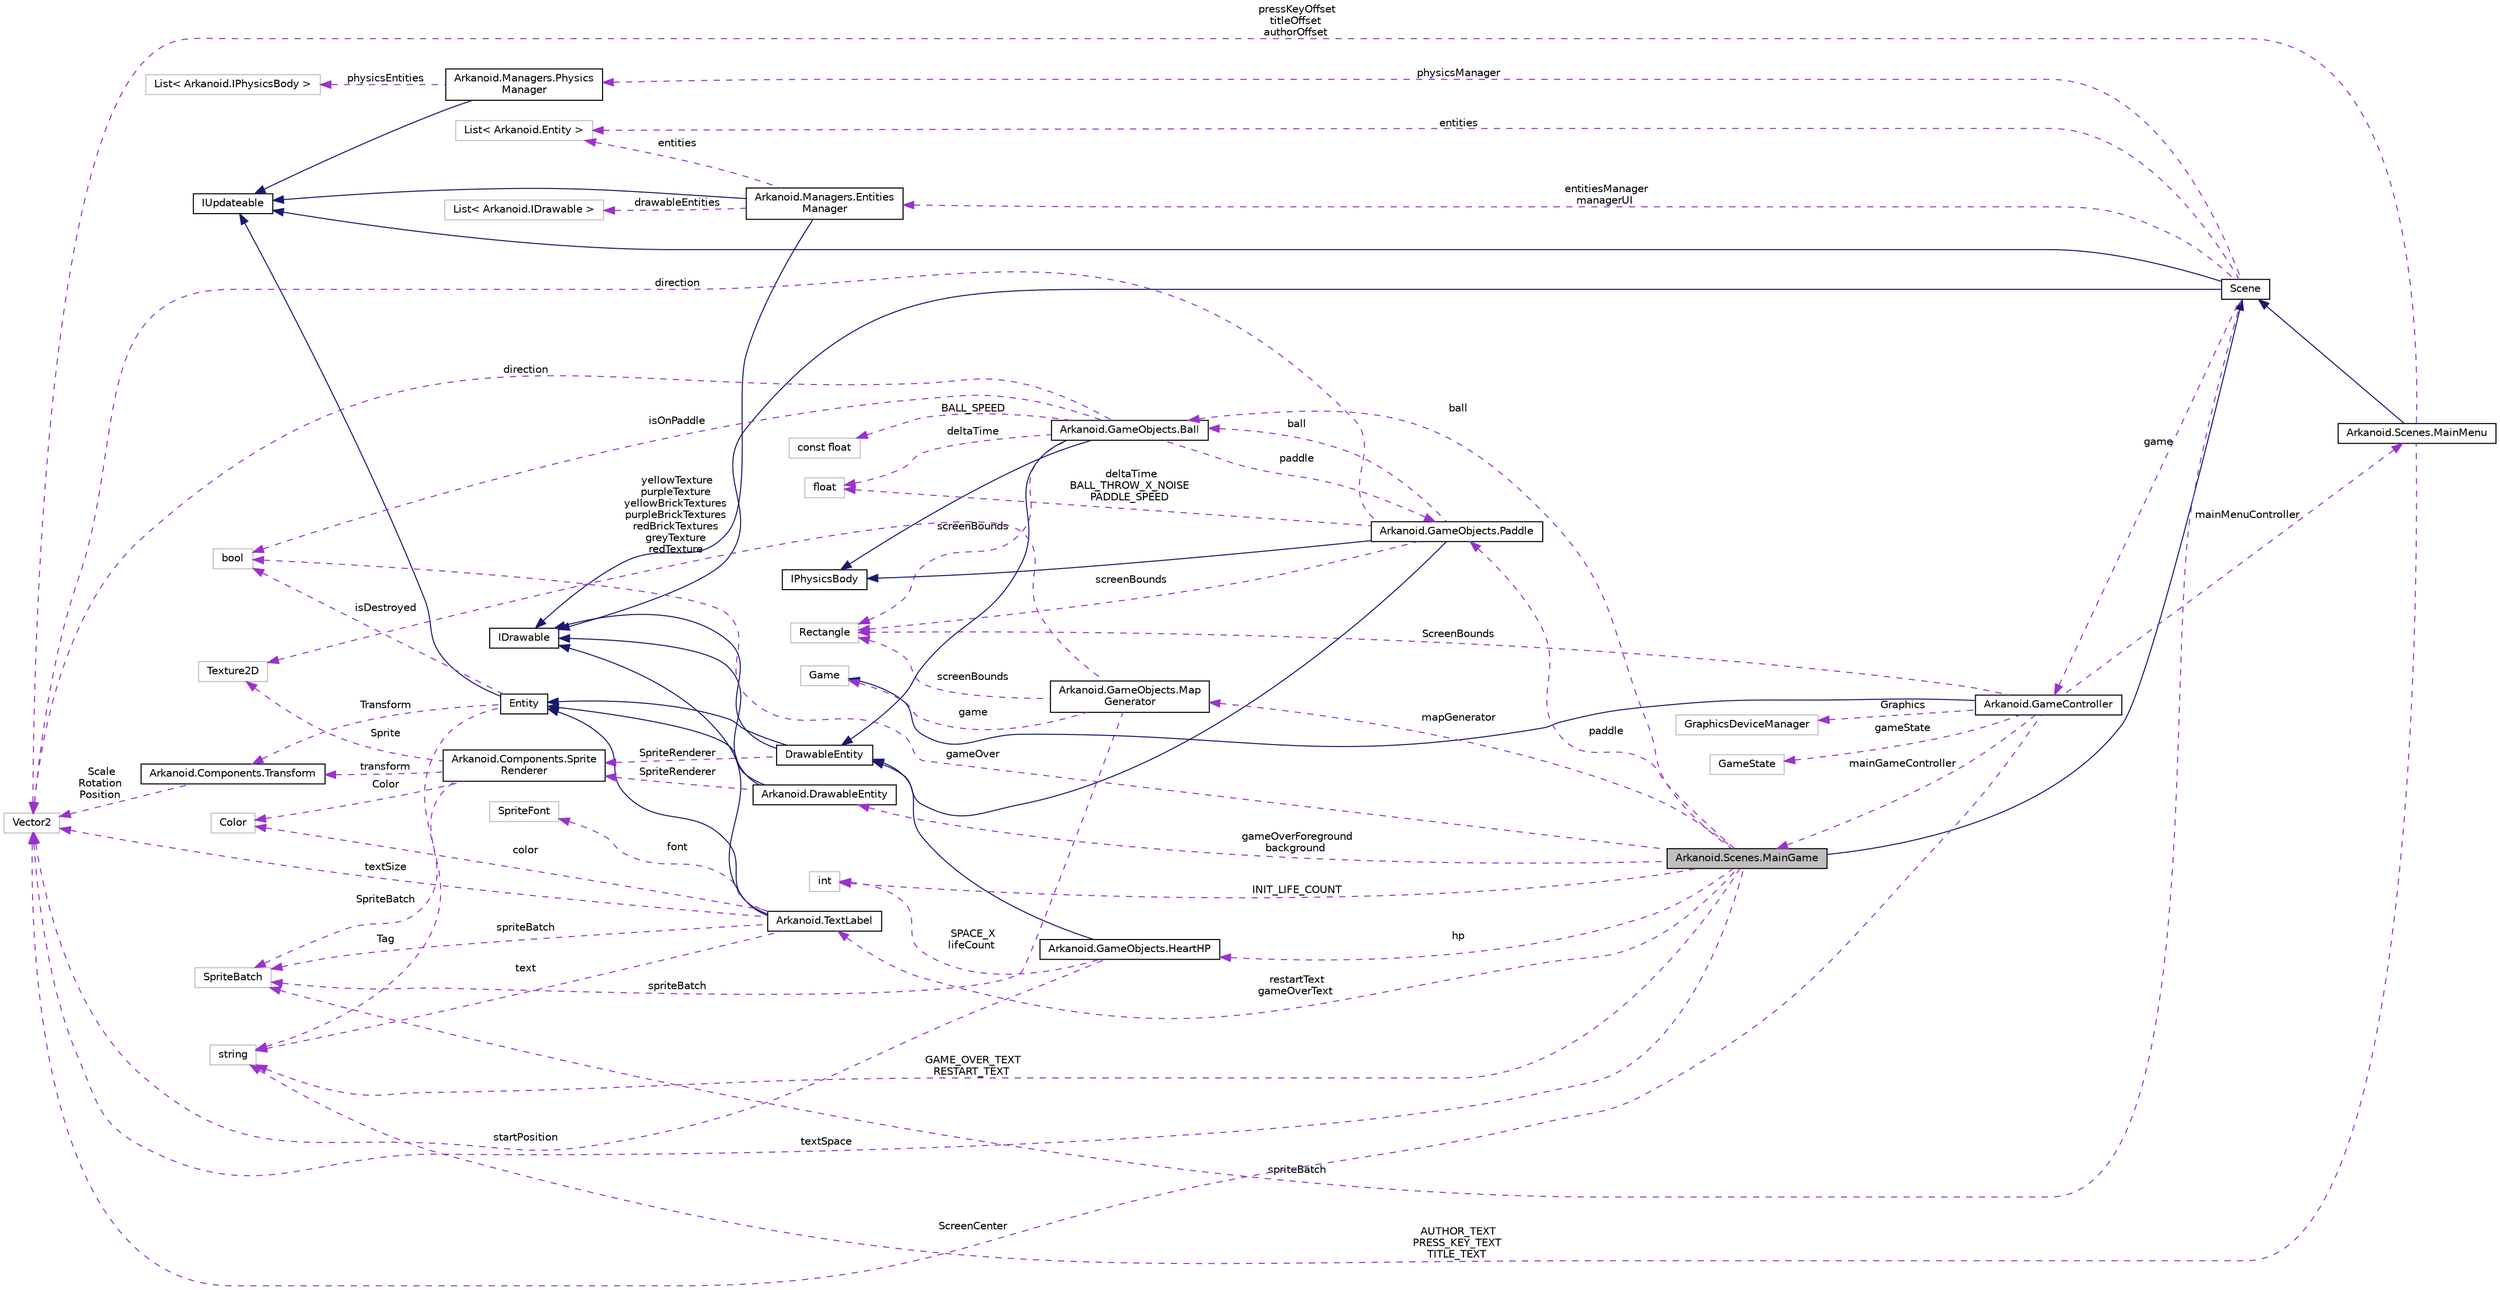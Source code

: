 digraph "Arkanoid.Scenes.MainGame"
{
 // INTERACTIVE_SVG=YES
  edge [fontname="Helvetica",fontsize="10",labelfontname="Helvetica",labelfontsize="10"];
  node [fontname="Helvetica",fontsize="10",shape=record];
  rankdir="LR";
  Node4 [label="Arkanoid.Scenes.MainGame",height=0.2,width=0.4,color="black", fillcolor="grey75", style="filled", fontcolor="black"];
  Node5 -> Node4 [dir="back",color="midnightblue",fontsize="10",style="solid",fontname="Helvetica"];
  Node5 [label="Scene",height=0.2,width=0.4,color="black", fillcolor="white", style="filled",URL="$class_arkanoid_1_1_scene.html",tooltip="Basic class for scene in game "];
  Node6 -> Node5 [dir="back",color="midnightblue",fontsize="10",style="solid",fontname="Helvetica"];
  Node6 [label="IUpdateable",height=0.2,width=0.4,color="black", fillcolor="white", style="filled",URL="$interface_arkanoid_1_1_i_updateable.html",tooltip="Basic interface for objects which should be updated every frame "];
  Node7 -> Node5 [dir="back",color="midnightblue",fontsize="10",style="solid",fontname="Helvetica"];
  Node7 [label="IDrawable",height=0.2,width=0.4,color="black", fillcolor="white", style="filled",URL="$interface_arkanoid_1_1_i_drawable.html",tooltip="Interface for objects drawn on the screen "];
  Node8 -> Node5 [dir="back",color="darkorchid3",fontsize="10",style="dashed",label=" entities" ,fontname="Helvetica"];
  Node8 [label="List\< Arkanoid.Entity \>",height=0.2,width=0.4,color="grey75", fillcolor="white", style="filled"];
  Node9 -> Node5 [dir="back",color="darkorchid3",fontsize="10",style="dashed",label=" spriteBatch" ,fontname="Helvetica"];
  Node9 [label="SpriteBatch",height=0.2,width=0.4,color="grey75", fillcolor="white", style="filled"];
  Node10 -> Node5 [dir="back",color="darkorchid3",fontsize="10",style="dashed",label=" game" ,fontname="Helvetica"];
  Node10 [label="Arkanoid.GameController",height=0.2,width=0.4,color="black", fillcolor="white", style="filled",URL="$class_arkanoid_1_1_game_controller.html"];
  Node11 -> Node10 [dir="back",color="midnightblue",fontsize="10",style="solid",fontname="Helvetica"];
  Node11 [label="Game",height=0.2,width=0.4,color="grey75", fillcolor="white", style="filled"];
  Node12 -> Node10 [dir="back",color="darkorchid3",fontsize="10",style="dashed",label=" mainMenuController" ,fontname="Helvetica"];
  Node12 [label="Arkanoid.Scenes.MainMenu",height=0.2,width=0.4,color="black", fillcolor="white", style="filled",URL="$class_arkanoid_1_1_scenes_1_1_main_menu.html",tooltip="Main menu scene "];
  Node5 -> Node12 [dir="back",color="midnightblue",fontsize="10",style="solid",fontname="Helvetica"];
  Node13 -> Node12 [dir="back",color="darkorchid3",fontsize="10",style="dashed",label=" AUTHOR_TEXT\nPRESS_KEY_TEXT\nTITLE_TEXT" ,fontname="Helvetica"];
  Node13 [label="string",height=0.2,width=0.4,color="grey75", fillcolor="white", style="filled"];
  Node14 -> Node12 [dir="back",color="darkorchid3",fontsize="10",style="dashed",label=" pressKeyOffset\ntitleOffset\nauthorOffset" ,fontname="Helvetica"];
  Node14 [label="Vector2",height=0.2,width=0.4,color="grey75", fillcolor="white", style="filled"];
  Node14 -> Node10 [dir="back",color="darkorchid3",fontsize="10",style="dashed",label=" ScreenCenter" ,fontname="Helvetica"];
  Node15 -> Node10 [dir="back",color="darkorchid3",fontsize="10",style="dashed",label=" ScreenBounds" ,fontname="Helvetica"];
  Node15 [label="Rectangle",height=0.2,width=0.4,color="grey75", fillcolor="white", style="filled"];
  Node16 -> Node10 [dir="back",color="darkorchid3",fontsize="10",style="dashed",label=" gameState" ,fontname="Helvetica"];
  Node16 [label="GameState",height=0.2,width=0.4,color="grey75", fillcolor="white", style="filled"];
  Node4 -> Node10 [dir="back",color="darkorchid3",fontsize="10",style="dashed",label=" mainGameController" ,fontname="Helvetica"];
  Node17 -> Node10 [dir="back",color="darkorchid3",fontsize="10",style="dashed",label=" Graphics" ,fontname="Helvetica"];
  Node17 [label="GraphicsDeviceManager",height=0.2,width=0.4,color="grey75", fillcolor="white", style="filled"];
  Node18 -> Node5 [dir="back",color="darkorchid3",fontsize="10",style="dashed",label=" entitiesManager\nmanagerUI" ,fontname="Helvetica"];
  Node18 [label="Arkanoid.Managers.Entities\lManager",height=0.2,width=0.4,color="black", fillcolor="white", style="filled",URL="$class_arkanoid_1_1_managers_1_1_entities_manager.html",tooltip="Class for managing entities and IDrawable entities in the scene "];
  Node7 -> Node18 [dir="back",color="midnightblue",fontsize="10",style="solid",fontname="Helvetica"];
  Node6 -> Node18 [dir="back",color="midnightblue",fontsize="10",style="solid",fontname="Helvetica"];
  Node8 -> Node18 [dir="back",color="darkorchid3",fontsize="10",style="dashed",label=" entities" ,fontname="Helvetica"];
  Node19 -> Node18 [dir="back",color="darkorchid3",fontsize="10",style="dashed",label=" drawableEntities" ,fontname="Helvetica"];
  Node19 [label="List\< Arkanoid.IDrawable \>",height=0.2,width=0.4,color="grey75", fillcolor="white", style="filled"];
  Node20 -> Node5 [dir="back",color="darkorchid3",fontsize="10",style="dashed",label=" physicsManager" ,fontname="Helvetica"];
  Node20 [label="Arkanoid.Managers.Physics\lManager",height=0.2,width=0.4,color="black", fillcolor="white", style="filled",URL="$class_arkanoid_1_1_managers_1_1_physics_manager.html",tooltip="Class for managing physics and collisions between IPhysicsBody objects in the scene ..."];
  Node6 -> Node20 [dir="back",color="midnightblue",fontsize="10",style="solid",fontname="Helvetica"];
  Node21 -> Node20 [dir="back",color="darkorchid3",fontsize="10",style="dashed",label=" physicsEntities" ,fontname="Helvetica"];
  Node21 [label="List\< Arkanoid.IPhysicsBody \>",height=0.2,width=0.4,color="grey75", fillcolor="white", style="filled"];
  Node22 -> Node4 [dir="back",color="darkorchid3",fontsize="10",style="dashed",label=" hp" ,fontname="Helvetica"];
  Node22 [label="Arkanoid.GameObjects.HeartHP",height=0.2,width=0.4,color="black", fillcolor="white", style="filled",URL="$class_arkanoid_1_1_game_objects_1_1_heart_h_p.html",tooltip="Class for heart hp on UI, contains life count "];
  Node23 -> Node22 [dir="back",color="midnightblue",fontsize="10",style="solid",fontname="Helvetica"];
  Node23 [label="DrawableEntity",height=0.2,width=0.4,color="black", fillcolor="white", style="filled",URL="$class_arkanoid_1_1_drawable_entity.html",tooltip="Class for entities with textures "];
  Node24 -> Node23 [dir="back",color="midnightblue",fontsize="10",style="solid",fontname="Helvetica"];
  Node24 [label="Entity",height=0.2,width=0.4,color="black", fillcolor="white", style="filled",URL="$class_arkanoid_1_1_entity.html",tooltip="Basic class for objects (every updateable body in the scene must inherit from it) ..."];
  Node6 -> Node24 [dir="back",color="midnightblue",fontsize="10",style="solid",fontname="Helvetica"];
  Node13 -> Node24 [dir="back",color="darkorchid3",fontsize="10",style="dashed",label=" Tag" ,fontname="Helvetica"];
  Node25 -> Node24 [dir="back",color="darkorchid3",fontsize="10",style="dashed",label=" Transform" ,fontname="Helvetica"];
  Node25 [label="Arkanoid.Components.Transform",height=0.2,width=0.4,color="black", fillcolor="white", style="filled",URL="$class_arkanoid_1_1_components_1_1_transform.html",tooltip="Class containing position, rotation and scale of the entity "];
  Node14 -> Node25 [dir="back",color="darkorchid3",fontsize="10",style="dashed",label=" Scale\nRotation\nPosition" ,fontname="Helvetica"];
  Node26 -> Node24 [dir="back",color="darkorchid3",fontsize="10",style="dashed",label=" isDestroyed" ,fontname="Helvetica"];
  Node26 [label="bool",height=0.2,width=0.4,color="grey75", fillcolor="white", style="filled"];
  Node7 -> Node23 [dir="back",color="midnightblue",fontsize="10",style="solid",fontname="Helvetica"];
  Node27 -> Node23 [dir="back",color="darkorchid3",fontsize="10",style="dashed",label=" SpriteRenderer" ,fontname="Helvetica"];
  Node27 [label="Arkanoid.Components.Sprite\lRenderer",height=0.2,width=0.4,color="black", fillcolor="white", style="filled",URL="$class_arkanoid_1_1_components_1_1_sprite_renderer.html",tooltip="Component class taking care of drawing texture it contains "];
  Node9 -> Node27 [dir="back",color="darkorchid3",fontsize="10",style="dashed",label=" SpriteBatch" ,fontname="Helvetica"];
  Node25 -> Node27 [dir="back",color="darkorchid3",fontsize="10",style="dashed",label=" transform" ,fontname="Helvetica"];
  Node28 -> Node27 [dir="back",color="darkorchid3",fontsize="10",style="dashed",label=" Color" ,fontname="Helvetica"];
  Node28 [label="Color",height=0.2,width=0.4,color="grey75", fillcolor="white", style="filled"];
  Node29 -> Node27 [dir="back",color="darkorchid3",fontsize="10",style="dashed",label=" Sprite" ,fontname="Helvetica"];
  Node29 [label="Texture2D",height=0.2,width=0.4,color="grey75", fillcolor="white", style="filled"];
  Node14 -> Node22 [dir="back",color="darkorchid3",fontsize="10",style="dashed",label=" startPosition" ,fontname="Helvetica"];
  Node30 -> Node22 [dir="back",color="darkorchid3",fontsize="10",style="dashed",label=" SPACE_X\nlifeCount" ,fontname="Helvetica"];
  Node30 [label="int",height=0.2,width=0.4,color="grey75", fillcolor="white", style="filled"];
  Node31 -> Node4 [dir="back",color="darkorchid3",fontsize="10",style="dashed",label=" ball" ,fontname="Helvetica"];
  Node31 [label="Arkanoid.GameObjects.Ball",height=0.2,width=0.4,color="black", fillcolor="white", style="filled",URL="$class_arkanoid_1_1_game_objects_1_1_ball.html",tooltip="Class representing bouncing arkanoid ball in the game "];
  Node23 -> Node31 [dir="back",color="midnightblue",fontsize="10",style="solid",fontname="Helvetica"];
  Node32 -> Node31 [dir="back",color="midnightblue",fontsize="10",style="solid",fontname="Helvetica"];
  Node32 [label="IPhysicsBody",height=0.2,width=0.4,color="black", fillcolor="white", style="filled",URL="$interface_arkanoid_1_1_i_physics_body.html",tooltip="Interface for objects with physics on the screen "];
  Node33 -> Node31 [dir="back",color="darkorchid3",fontsize="10",style="dashed",label=" deltaTime" ,fontname="Helvetica"];
  Node33 [label="float",height=0.2,width=0.4,color="grey75", fillcolor="white", style="filled"];
  Node34 -> Node31 [dir="back",color="darkorchid3",fontsize="10",style="dashed",label=" paddle" ,fontname="Helvetica"];
  Node34 [label="Arkanoid.GameObjects.Paddle",height=0.2,width=0.4,color="black", fillcolor="white", style="filled",URL="$class_arkanoid_1_1_game_objects_1_1_paddle.html",tooltip="Class representing moving arkanoid paddle "];
  Node23 -> Node34 [dir="back",color="midnightblue",fontsize="10",style="solid",fontname="Helvetica"];
  Node32 -> Node34 [dir="back",color="midnightblue",fontsize="10",style="solid",fontname="Helvetica"];
  Node31 -> Node34 [dir="back",color="darkorchid3",fontsize="10",style="dashed",label=" ball" ,fontname="Helvetica"];
  Node33 -> Node34 [dir="back",color="darkorchid3",fontsize="10",style="dashed",label=" deltaTime\nBALL_THROW_X_NOISE\nPADDLE_SPEED" ,fontname="Helvetica"];
  Node14 -> Node34 [dir="back",color="darkorchid3",fontsize="10",style="dashed",label=" direction" ,fontname="Helvetica"];
  Node15 -> Node34 [dir="back",color="darkorchid3",fontsize="10",style="dashed",label=" screenBounds" ,fontname="Helvetica"];
  Node14 -> Node31 [dir="back",color="darkorchid3",fontsize="10",style="dashed",label=" direction" ,fontname="Helvetica"];
  Node15 -> Node31 [dir="back",color="darkorchid3",fontsize="10",style="dashed",label=" screenBounds" ,fontname="Helvetica"];
  Node26 -> Node31 [dir="back",color="darkorchid3",fontsize="10",style="dashed",label=" isOnPaddle" ,fontname="Helvetica"];
  Node35 -> Node31 [dir="back",color="darkorchid3",fontsize="10",style="dashed",label=" BALL_SPEED" ,fontname="Helvetica"];
  Node35 [label="const float",height=0.2,width=0.4,color="grey75", fillcolor="white", style="filled"];
  Node13 -> Node4 [dir="back",color="darkorchid3",fontsize="10",style="dashed",label=" GAME_OVER_TEXT\nRESTART_TEXT" ,fontname="Helvetica"];
  Node34 -> Node4 [dir="back",color="darkorchid3",fontsize="10",style="dashed",label=" paddle" ,fontname="Helvetica"];
  Node14 -> Node4 [dir="back",color="darkorchid3",fontsize="10",style="dashed",label=" textSpace" ,fontname="Helvetica"];
  Node30 -> Node4 [dir="back",color="darkorchid3",fontsize="10",style="dashed",label=" INIT_LIFE_COUNT" ,fontname="Helvetica"];
  Node26 -> Node4 [dir="back",color="darkorchid3",fontsize="10",style="dashed",label=" gameOver" ,fontname="Helvetica"];
  Node36 -> Node4 [dir="back",color="darkorchid3",fontsize="10",style="dashed",label=" restartText\ngameOverText" ,fontname="Helvetica"];
  Node36 [label="Arkanoid.TextLabel",height=0.2,width=0.4,color="black", fillcolor="white", style="filled",URL="$class_arkanoid_1_1_text_label.html",tooltip="Class for entities with text to draw "];
  Node24 -> Node36 [dir="back",color="midnightblue",fontsize="10",style="solid",fontname="Helvetica"];
  Node7 -> Node36 [dir="back",color="midnightblue",fontsize="10",style="solid",fontname="Helvetica"];
  Node13 -> Node36 [dir="back",color="darkorchid3",fontsize="10",style="dashed",label=" text" ,fontname="Helvetica"];
  Node9 -> Node36 [dir="back",color="darkorchid3",fontsize="10",style="dashed",label=" spriteBatch" ,fontname="Helvetica"];
  Node37 -> Node36 [dir="back",color="darkorchid3",fontsize="10",style="dashed",label=" font" ,fontname="Helvetica"];
  Node37 [label="SpriteFont",height=0.2,width=0.4,color="grey75", fillcolor="white", style="filled"];
  Node14 -> Node36 [dir="back",color="darkorchid3",fontsize="10",style="dashed",label=" textSize" ,fontname="Helvetica"];
  Node28 -> Node36 [dir="back",color="darkorchid3",fontsize="10",style="dashed",label=" color" ,fontname="Helvetica"];
  Node38 -> Node4 [dir="back",color="darkorchid3",fontsize="10",style="dashed",label=" mapGenerator" ,fontname="Helvetica"];
  Node38 [label="Arkanoid.GameObjects.Map\lGenerator",height=0.2,width=0.4,color="black", fillcolor="white", style="filled",URL="$class_arkanoid_1_1_game_objects_1_1_map_generator.html",tooltip="Class for generating brick maps "];
  Node11 -> Node38 [dir="back",color="darkorchid3",fontsize="10",style="dashed",label=" game" ,fontname="Helvetica"];
  Node9 -> Node38 [dir="back",color="darkorchid3",fontsize="10",style="dashed",label=" spriteBatch" ,fontname="Helvetica"];
  Node15 -> Node38 [dir="back",color="darkorchid3",fontsize="10",style="dashed",label=" screenBounds" ,fontname="Helvetica"];
  Node29 -> Node38 [dir="back",color="darkorchid3",fontsize="10",style="dashed",label=" yellowTexture\npurpleTexture\nyellowBrickTextures\npurpleBrickTextures\nredBrickTextures\ngreyTexture\nredTexture" ,fontname="Helvetica"];
  Node39 -> Node4 [dir="back",color="darkorchid3",fontsize="10",style="dashed",label=" gameOverForeground\nbackground" ,fontname="Helvetica"];
  Node39 [label="Arkanoid.DrawableEntity",height=0.2,width=0.4,color="black", fillcolor="white", style="filled",URL="$class_arkanoid_1_1_drawable_entity.html",tooltip="Class for entities with textures "];
  Node24 -> Node39 [dir="back",color="midnightblue",fontsize="10",style="solid",fontname="Helvetica"];
  Node7 -> Node39 [dir="back",color="midnightblue",fontsize="10",style="solid",fontname="Helvetica"];
  Node27 -> Node39 [dir="back",color="darkorchid3",fontsize="10",style="dashed",label=" SpriteRenderer" ,fontname="Helvetica"];
}
